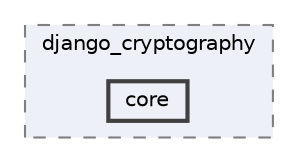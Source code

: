 digraph "C:/Users/LukeMabie/documents/Development/Password_Saver_Using_Django-master/venv/Lib/site-packages/django_cryptography/core"
{
 // LATEX_PDF_SIZE
  bgcolor="transparent";
  edge [fontname=Helvetica,fontsize=10,labelfontname=Helvetica,labelfontsize=10];
  node [fontname=Helvetica,fontsize=10,shape=box,height=0.2,width=0.4];
  compound=true
  subgraph clusterdir_a810f7a5bc00c012ebcdea71aa10fac8 {
    graph [ bgcolor="#edf0f7", pencolor="grey50", label="django_cryptography", fontname=Helvetica,fontsize=10 style="filled,dashed", URL="dir_a810f7a5bc00c012ebcdea71aa10fac8.html",tooltip=""]
  dir_d38f67f1b794c275521f153c1da6becd [label="core", fillcolor="#edf0f7", color="grey25", style="filled,bold", URL="dir_d38f67f1b794c275521f153c1da6becd.html",tooltip=""];
  }
}
